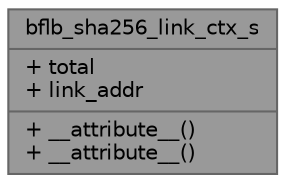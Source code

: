 digraph "bflb_sha256_link_ctx_s"
{
 // LATEX_PDF_SIZE
  bgcolor="transparent";
  edge [fontname=Helvetica,fontsize=10,labelfontname=Helvetica,labelfontsize=10];
  node [fontname=Helvetica,fontsize=10,shape=box,height=0.2,width=0.4];
  Node1 [shape=record,label="{bflb_sha256_link_ctx_s\n|+ total\l+ link_addr\l|+ __attribute__()\l+ __attribute__()\l}",height=0.2,width=0.4,color="gray40", fillcolor="grey60", style="filled", fontcolor="black",tooltip=" "];
}
